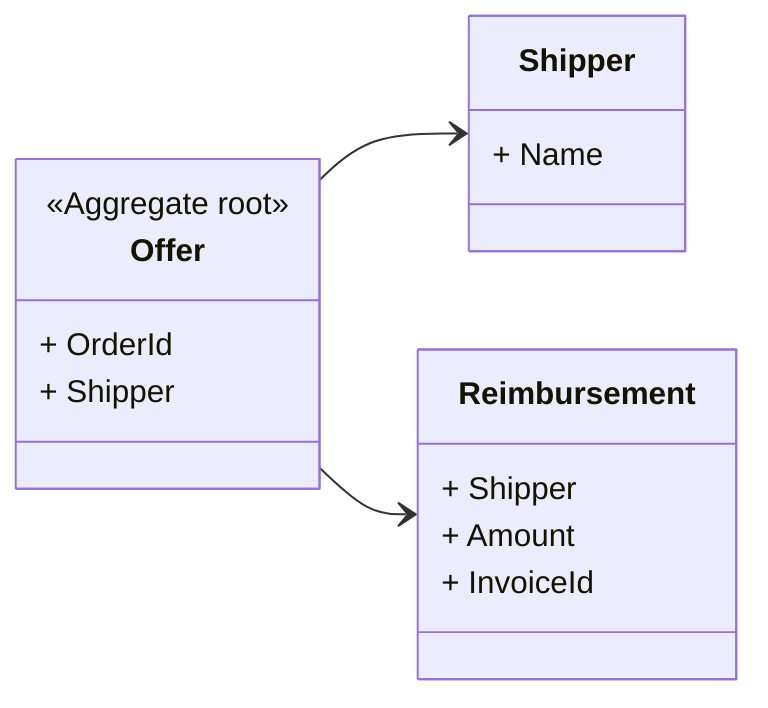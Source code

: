 classDiagram
    direction LR
    class Offer {
        <<Aggregate root>>
        + OrderId
        + Shipper
    }
    class Shipper {
        + Name
    }
    class Reimbursement {
        + Shipper
        + Amount
        + InvoiceId
    }
    Offer --> Shipper
    Offer --> Reimbursement